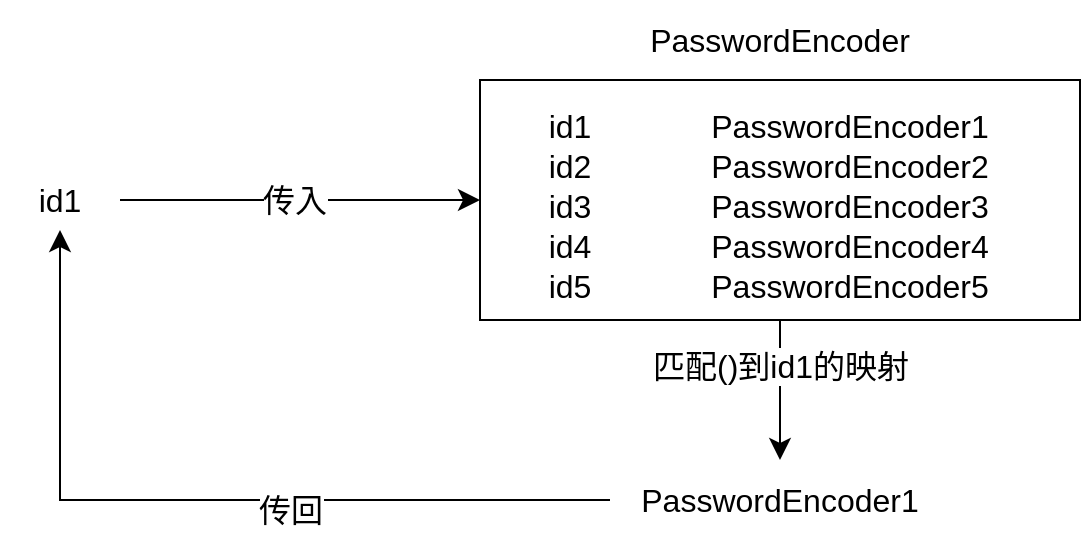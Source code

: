 <mxfile version="22.0.8" type="github">
  <diagram name="第 1 页" id="r2_Cm18zi5HQkcv2z9t2">
    <mxGraphModel dx="1434" dy="808" grid="1" gridSize="10" guides="1" tooltips="1" connect="1" arrows="1" fold="1" page="1" pageScale="1" pageWidth="827" pageHeight="1169" math="0" shadow="0">
      <root>
        <mxCell id="0" />
        <mxCell id="1" parent="0" />
        <mxCell id="v_FQvT5LPIIzEHy6lY3O-3" value="id1" style="text;html=1;strokeColor=none;fillColor=none;align=center;verticalAlign=middle;whiteSpace=wrap;rounded=0;fontSize=16;" vertex="1" parent="1">
          <mxGeometry x="50" y="275" width="60" height="30" as="geometry" />
        </mxCell>
        <mxCell id="v_FQvT5LPIIzEHy6lY3O-10" style="edgeStyle=none;curved=1;rounded=0;orthogonalLoop=1;jettySize=auto;html=1;exitX=1;exitY=0.5;exitDx=0;exitDy=0;fontSize=12;startSize=8;endSize=8;entryX=0;entryY=0.5;entryDx=0;entryDy=0;" edge="1" parent="1" source="v_FQvT5LPIIzEHy6lY3O-3" target="v_FQvT5LPIIzEHy6lY3O-9">
          <mxGeometry relative="1" as="geometry">
            <mxPoint x="290" y="290" as="targetPoint" />
          </mxGeometry>
        </mxCell>
        <mxCell id="v_FQvT5LPIIzEHy6lY3O-12" value="传入" style="edgeLabel;html=1;align=center;verticalAlign=middle;resizable=0;points=[];fontSize=16;" vertex="1" connectable="0" parent="v_FQvT5LPIIzEHy6lY3O-10">
          <mxGeometry x="-0.032" relative="1" as="geometry">
            <mxPoint as="offset" />
          </mxGeometry>
        </mxCell>
        <mxCell id="v_FQvT5LPIIzEHy6lY3O-29" value="" style="group" vertex="1" connectable="0" parent="1">
          <mxGeometry x="290" y="190" width="300" height="162.5" as="geometry" />
        </mxCell>
        <mxCell id="v_FQvT5LPIIzEHy6lY3O-9" value="" style="rounded=0;whiteSpace=wrap;html=1;fontSize=16;" vertex="1" parent="v_FQvT5LPIIzEHy6lY3O-29">
          <mxGeometry y="40" width="300" height="120" as="geometry" />
        </mxCell>
        <mxCell id="v_FQvT5LPIIzEHy6lY3O-8" value="PasswordEncoder" style="text;html=1;strokeColor=none;fillColor=none;align=center;verticalAlign=middle;whiteSpace=wrap;rounded=0;fontSize=16;" vertex="1" parent="v_FQvT5LPIIzEHy6lY3O-29">
          <mxGeometry x="115" width="70" height="40" as="geometry" />
        </mxCell>
        <mxCell id="v_FQvT5LPIIzEHy6lY3O-15" value="id1" style="text;html=1;strokeColor=none;fillColor=none;align=center;verticalAlign=middle;whiteSpace=wrap;rounded=0;fontSize=16;" vertex="1" parent="v_FQvT5LPIIzEHy6lY3O-29">
          <mxGeometry x="10" y="50" width="70" height="25" as="geometry" />
        </mxCell>
        <mxCell id="v_FQvT5LPIIzEHy6lY3O-16" value="id2" style="text;html=1;strokeColor=none;fillColor=none;align=center;verticalAlign=middle;whiteSpace=wrap;rounded=0;fontSize=16;" vertex="1" parent="v_FQvT5LPIIzEHy6lY3O-29">
          <mxGeometry x="10" y="70" width="70" height="25" as="geometry" />
        </mxCell>
        <mxCell id="v_FQvT5LPIIzEHy6lY3O-17" value="id3" style="text;html=1;strokeColor=none;fillColor=none;align=center;verticalAlign=middle;whiteSpace=wrap;rounded=0;fontSize=16;" vertex="1" parent="v_FQvT5LPIIzEHy6lY3O-29">
          <mxGeometry x="10" y="90" width="70" height="25" as="geometry" />
        </mxCell>
        <mxCell id="v_FQvT5LPIIzEHy6lY3O-18" value="id4" style="text;html=1;strokeColor=none;fillColor=none;align=center;verticalAlign=middle;whiteSpace=wrap;rounded=0;fontSize=16;" vertex="1" parent="v_FQvT5LPIIzEHy6lY3O-29">
          <mxGeometry x="10" y="110" width="70" height="25" as="geometry" />
        </mxCell>
        <mxCell id="v_FQvT5LPIIzEHy6lY3O-19" value="id5" style="text;html=1;strokeColor=none;fillColor=none;align=center;verticalAlign=middle;whiteSpace=wrap;rounded=0;fontSize=16;" vertex="1" parent="v_FQvT5LPIIzEHy6lY3O-29">
          <mxGeometry x="10" y="130" width="70" height="25" as="geometry" />
        </mxCell>
        <mxCell id="v_FQvT5LPIIzEHy6lY3O-20" value="PasswordEncoder1" style="text;html=1;strokeColor=none;fillColor=none;align=center;verticalAlign=middle;whiteSpace=wrap;rounded=0;fontSize=16;" vertex="1" parent="v_FQvT5LPIIzEHy6lY3O-29">
          <mxGeometry x="100" y="42.5" width="170" height="40" as="geometry" />
        </mxCell>
        <mxCell id="v_FQvT5LPIIzEHy6lY3O-21" value="PasswordEncoder2" style="text;html=1;strokeColor=none;fillColor=none;align=center;verticalAlign=middle;whiteSpace=wrap;rounded=0;fontSize=16;" vertex="1" parent="v_FQvT5LPIIzEHy6lY3O-29">
          <mxGeometry x="100" y="62.5" width="170" height="40" as="geometry" />
        </mxCell>
        <mxCell id="v_FQvT5LPIIzEHy6lY3O-22" value="PasswordEncoder3" style="text;html=1;strokeColor=none;fillColor=none;align=center;verticalAlign=middle;whiteSpace=wrap;rounded=0;fontSize=16;" vertex="1" parent="v_FQvT5LPIIzEHy6lY3O-29">
          <mxGeometry x="100" y="82.5" width="170" height="40" as="geometry" />
        </mxCell>
        <mxCell id="v_FQvT5LPIIzEHy6lY3O-23" value="PasswordEncoder4" style="text;html=1;strokeColor=none;fillColor=none;align=center;verticalAlign=middle;whiteSpace=wrap;rounded=0;fontSize=16;" vertex="1" parent="v_FQvT5LPIIzEHy6lY3O-29">
          <mxGeometry x="100" y="102.5" width="170" height="40" as="geometry" />
        </mxCell>
        <mxCell id="v_FQvT5LPIIzEHy6lY3O-24" value="PasswordEncoder5" style="text;html=1;strokeColor=none;fillColor=none;align=center;verticalAlign=middle;whiteSpace=wrap;rounded=0;fontSize=16;" vertex="1" parent="v_FQvT5LPIIzEHy6lY3O-29">
          <mxGeometry x="100" y="122.5" width="170" height="40" as="geometry" />
        </mxCell>
        <mxCell id="v_FQvT5LPIIzEHy6lY3O-34" style="edgeStyle=orthogonalEdgeStyle;rounded=0;orthogonalLoop=1;jettySize=auto;html=1;exitX=0;exitY=0.5;exitDx=0;exitDy=0;entryX=0.5;entryY=1;entryDx=0;entryDy=0;fontSize=12;startSize=8;endSize=8;" edge="1" parent="1" source="v_FQvT5LPIIzEHy6lY3O-31" target="v_FQvT5LPIIzEHy6lY3O-3">
          <mxGeometry relative="1" as="geometry" />
        </mxCell>
        <mxCell id="v_FQvT5LPIIzEHy6lY3O-35" value="传回" style="edgeLabel;html=1;align=center;verticalAlign=middle;resizable=0;points=[];fontSize=16;" vertex="1" connectable="0" parent="v_FQvT5LPIIzEHy6lY3O-34">
          <mxGeometry x="-0.22" y="5" relative="1" as="geometry">
            <mxPoint as="offset" />
          </mxGeometry>
        </mxCell>
        <mxCell id="v_FQvT5LPIIzEHy6lY3O-31" value="PasswordEncoder1" style="text;html=1;strokeColor=none;fillColor=none;align=center;verticalAlign=middle;whiteSpace=wrap;rounded=0;fontSize=16;" vertex="1" parent="1">
          <mxGeometry x="355" y="420" width="170" height="40" as="geometry" />
        </mxCell>
        <mxCell id="v_FQvT5LPIIzEHy6lY3O-32" style="edgeStyle=none;curved=1;rounded=0;orthogonalLoop=1;jettySize=auto;html=1;exitX=0.5;exitY=1;exitDx=0;exitDy=0;entryX=0.5;entryY=0;entryDx=0;entryDy=0;fontSize=12;startSize=8;endSize=8;" edge="1" parent="1" source="v_FQvT5LPIIzEHy6lY3O-9" target="v_FQvT5LPIIzEHy6lY3O-31">
          <mxGeometry relative="1" as="geometry" />
        </mxCell>
        <mxCell id="v_FQvT5LPIIzEHy6lY3O-33" value="匹配()到id1的映射" style="edgeLabel;html=1;align=center;verticalAlign=middle;resizable=0;points=[];fontSize=16;" vertex="1" connectable="0" parent="v_FQvT5LPIIzEHy6lY3O-32">
          <mxGeometry x="-0.343" relative="1" as="geometry">
            <mxPoint as="offset" />
          </mxGeometry>
        </mxCell>
      </root>
    </mxGraphModel>
  </diagram>
</mxfile>
